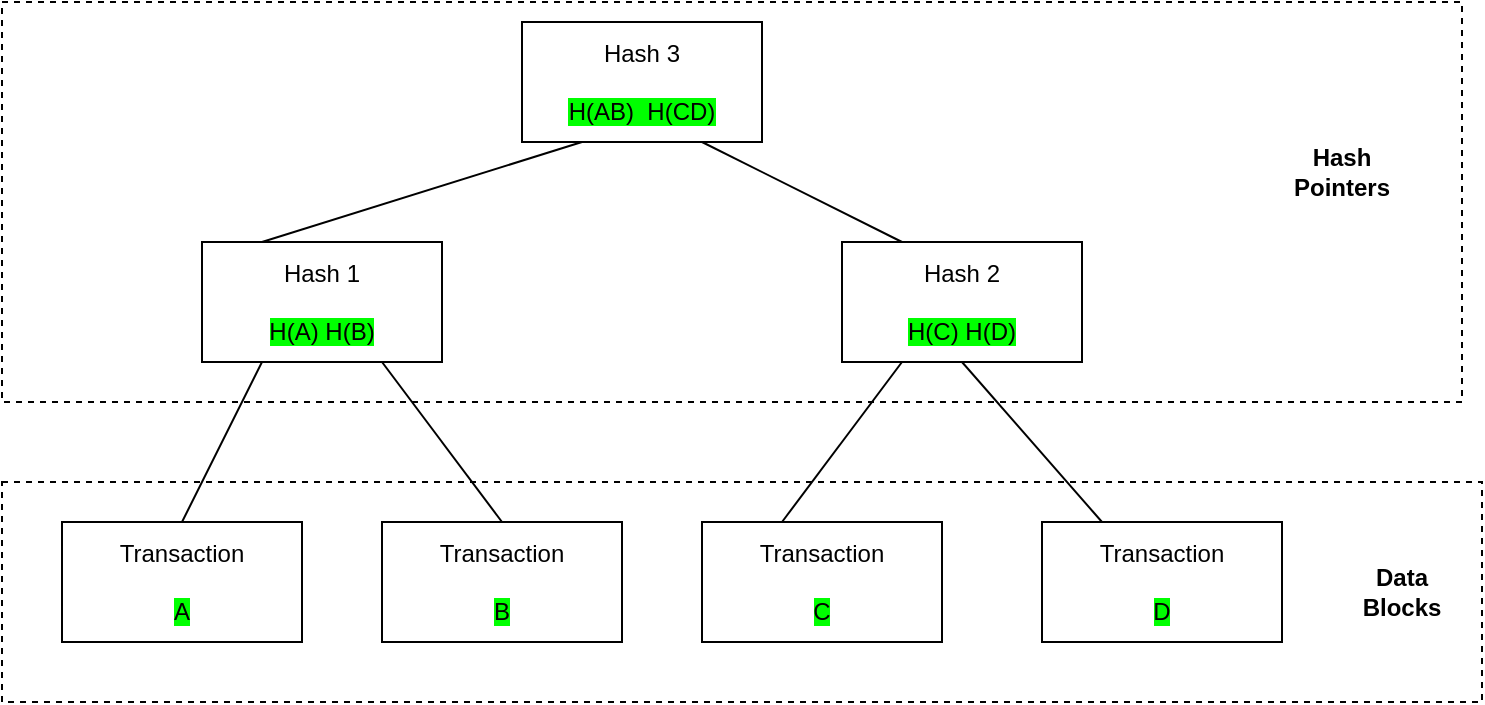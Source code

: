 <mxfile version="17.4.2" type="device" pages="7"><diagram id="M_bP9zb4Cq4ci4ngZpN2" name="merkle_tree"><mxGraphModel dx="946" dy="587" grid="1" gridSize="10" guides="1" tooltips="1" connect="1" arrows="1" fold="1" page="1" pageScale="1" pageWidth="827" pageHeight="1169" math="0" shadow="0"><root><mxCell id="0"/><mxCell id="1" parent="0"/><mxCell id="kRfGjqKqQQaGxyidm-4d-5" value="" style="rounded=0;whiteSpace=wrap;html=1;labelBackgroundColor=#00FF00;fontColor=#000000;dashed=1;" parent="1" vertex="1"><mxGeometry x="170" y="260" width="740" height="110" as="geometry"/></mxCell><mxCell id="kRfGjqKqQQaGxyidm-4d-1" value="Transaction&lt;br&gt;&lt;br&gt;&lt;font style=&quot;background-color: rgb(0 , 255 , 0)&quot;&gt;A&lt;/font&gt;" style="rounded=0;whiteSpace=wrap;html=1;" parent="1" vertex="1"><mxGeometry x="200" y="280" width="120" height="60" as="geometry"/></mxCell><mxCell id="kRfGjqKqQQaGxyidm-4d-2" value="Transaction&lt;br&gt;&lt;br&gt;&lt;font style=&quot;background-color: rgb(0 , 255 , 0)&quot;&gt;B&lt;/font&gt;" style="rounded=0;whiteSpace=wrap;html=1;" parent="1" vertex="1"><mxGeometry x="360" y="280" width="120" height="60" as="geometry"/></mxCell><mxCell id="kRfGjqKqQQaGxyidm-4d-3" value="Transaction&lt;br&gt;&lt;br&gt;&lt;font style=&quot;background-color: rgb(0 , 255 , 0)&quot;&gt;C&lt;/font&gt;" style="rounded=0;whiteSpace=wrap;html=1;" parent="1" vertex="1"><mxGeometry x="520" y="280" width="120" height="60" as="geometry"/></mxCell><mxCell id="kRfGjqKqQQaGxyidm-4d-4" value="Transaction&lt;br&gt;&lt;span style=&quot;background-color: rgb(0 , 255 , 0)&quot;&gt;&lt;br&gt;D&lt;br&gt;&lt;/span&gt;" style="rounded=0;whiteSpace=wrap;html=1;" parent="1" vertex="1"><mxGeometry x="690" y="280" width="120" height="60" as="geometry"/></mxCell><mxCell id="kRfGjqKqQQaGxyidm-4d-8" value="&lt;b&gt;Data&lt;br&gt;Blocks&lt;/b&gt;" style="text;html=1;strokeColor=none;fillColor=none;align=center;verticalAlign=middle;whiteSpace=wrap;rounded=0;dashed=1;labelBackgroundColor=#FFFFFF;fontFamily=Helvetica;fontSize=12;fontColor=#000000;" parent="1" vertex="1"><mxGeometry x="840" y="300" width="60" height="30" as="geometry"/></mxCell><mxCell id="kRfGjqKqQQaGxyidm-4d-18" value="" style="rounded=0;whiteSpace=wrap;html=1;dashed=1;labelBackgroundColor=#FFFFFF;fontFamily=Helvetica;fontSize=12;fontColor=#000000;strokeColor=default;fillColor=default;" parent="1" vertex="1"><mxGeometry x="170" y="20" width="730" height="200" as="geometry"/></mxCell><mxCell id="kRfGjqKqQQaGxyidm-4d-9" value="Hash 1&lt;br&gt;&lt;span style=&quot;background-color: rgb(0 , 255 , 0)&quot;&gt;&lt;br&gt;H(A) H(B)&lt;/span&gt;" style="rounded=0;whiteSpace=wrap;html=1;" parent="1" vertex="1"><mxGeometry x="270" y="140" width="120" height="60" as="geometry"/></mxCell><mxCell id="kRfGjqKqQQaGxyidm-4d-10" value="Hash 2&lt;span style=&quot;background-color: rgb(0 , 255 , 0)&quot;&gt;&lt;br&gt;&lt;br&gt;H(C) H(D)&lt;/span&gt;" style="rounded=0;whiteSpace=wrap;html=1;" parent="1" vertex="1"><mxGeometry x="590" y="140" width="120" height="60" as="geometry"/></mxCell><mxCell id="kRfGjqKqQQaGxyidm-4d-11" value="" style="endArrow=none;html=1;rounded=0;fontFamily=Helvetica;fontSize=12;fontColor=#000000;exitX=0.5;exitY=0;exitDx=0;exitDy=0;entryX=0.25;entryY=1;entryDx=0;entryDy=0;" parent="1" source="kRfGjqKqQQaGxyidm-4d-1" target="kRfGjqKqQQaGxyidm-4d-9" edge="1"><mxGeometry width="50" height="50" relative="1" as="geometry"><mxPoint x="270" y="260" as="sourcePoint"/><mxPoint x="320" y="210" as="targetPoint"/></mxGeometry></mxCell><mxCell id="kRfGjqKqQQaGxyidm-4d-12" value="" style="endArrow=none;html=1;rounded=0;fontFamily=Helvetica;fontSize=12;fontColor=#000000;exitX=0.5;exitY=0;exitDx=0;exitDy=0;entryX=0.25;entryY=1;entryDx=0;entryDy=0;" parent="1" target="kRfGjqKqQQaGxyidm-4d-10" edge="1"><mxGeometry width="50" height="50" relative="1" as="geometry"><mxPoint x="560" y="280" as="sourcePoint"/><mxPoint x="600" y="200" as="targetPoint"/></mxGeometry></mxCell><mxCell id="kRfGjqKqQQaGxyidm-4d-13" value="" style="endArrow=none;html=1;rounded=0;fontFamily=Helvetica;fontSize=12;fontColor=#000000;exitX=0.5;exitY=0;exitDx=0;exitDy=0;entryX=0.75;entryY=1;entryDx=0;entryDy=0;" parent="1" source="kRfGjqKqQQaGxyidm-4d-2" target="kRfGjqKqQQaGxyidm-4d-9" edge="1"><mxGeometry width="50" height="50" relative="1" as="geometry"><mxPoint x="350" y="250" as="sourcePoint"/><mxPoint x="400" y="200" as="targetPoint"/></mxGeometry></mxCell><mxCell id="kRfGjqKqQQaGxyidm-4d-14" value="" style="endArrow=none;html=1;rounded=0;fontFamily=Helvetica;fontSize=12;fontColor=#000000;exitX=0.25;exitY=0;exitDx=0;exitDy=0;entryX=0.5;entryY=1;entryDx=0;entryDy=0;" parent="1" source="kRfGjqKqQQaGxyidm-4d-4" target="kRfGjqKqQQaGxyidm-4d-10" edge="1"><mxGeometry width="50" height="50" relative="1" as="geometry"><mxPoint x="430" y="290" as="sourcePoint"/><mxPoint x="510" y="220" as="targetPoint"/></mxGeometry></mxCell><mxCell id="kRfGjqKqQQaGxyidm-4d-15" value="Hash 3&lt;br&gt;&lt;span style=&quot;background-color: rgb(0 , 255 , 0)&quot;&gt;&lt;br&gt;H(AB)&amp;nbsp; H(CD)&lt;/span&gt;" style="rounded=0;whiteSpace=wrap;html=1;" parent="1" vertex="1"><mxGeometry x="430" y="30" width="120" height="60" as="geometry"/></mxCell><mxCell id="kRfGjqKqQQaGxyidm-4d-16" value="" style="endArrow=none;html=1;rounded=0;fontFamily=Helvetica;fontSize=12;fontColor=#000000;exitX=0.25;exitY=0;exitDx=0;exitDy=0;entryX=0.25;entryY=1;entryDx=0;entryDy=0;" parent="1" source="kRfGjqKqQQaGxyidm-4d-9" target="kRfGjqKqQQaGxyidm-4d-15" edge="1"><mxGeometry width="50" height="50" relative="1" as="geometry"><mxPoint x="410" y="170" as="sourcePoint"/><mxPoint x="450" y="90" as="targetPoint"/></mxGeometry></mxCell><mxCell id="kRfGjqKqQQaGxyidm-4d-17" value="" style="endArrow=none;html=1;rounded=0;fontFamily=Helvetica;fontSize=12;fontColor=#000000;exitX=0.25;exitY=0;exitDx=0;exitDy=0;entryX=0.5;entryY=1;entryDx=0;entryDy=0;" parent="1" source="kRfGjqKqQQaGxyidm-4d-10" edge="1"><mxGeometry width="50" height="50" relative="1" as="geometry"><mxPoint x="590" y="170" as="sourcePoint"/><mxPoint x="520" y="90" as="targetPoint"/></mxGeometry></mxCell><mxCell id="kRfGjqKqQQaGxyidm-4d-20" value="&lt;b&gt;Hash Pointers&lt;/b&gt;" style="text;html=1;strokeColor=none;fillColor=none;align=center;verticalAlign=middle;whiteSpace=wrap;rounded=0;dashed=1;labelBackgroundColor=#FFFFFF;fontFamily=Helvetica;fontSize=12;fontColor=#000000;" parent="1" vertex="1"><mxGeometry x="810" y="90" width="60" height="30" as="geometry"/></mxCell></root></mxGraphModel></diagram><diagram id="FwAGlRqlnI6DhFHEzbDu" name="empty_tree_insert"><mxGraphModel dx="946" dy="587" grid="1" gridSize="10" guides="1" tooltips="1" connect="1" arrows="1" fold="1" page="1" pageScale="1" pageWidth="827" pageHeight="1169" math="0" shadow="0"><root><mxCell id="0"/><mxCell id="1" parent="0"/><mxCell id="GQIePK0XitOmK3DEXwi1-1" value="Hello" style="rounded=0;whiteSpace=wrap;html=1;" parent="1" vertex="1"><mxGeometry x="330" y="240" width="70" height="30" as="geometry"/></mxCell><mxCell id="GQIePK0XitOmK3DEXwi1-2" value="Key" style="text;html=1;strokeColor=none;fillColor=none;align=center;verticalAlign=middle;whiteSpace=wrap;rounded=0;" parent="1" vertex="1"><mxGeometry x="310" y="210" width="60" height="30" as="geometry"/></mxCell><mxCell id="GQIePK0XitOmK3DEXwi1-3" value="World" style="rounded=0;whiteSpace=wrap;html=1;" parent="1" vertex="1"><mxGeometry x="380" y="240" width="50" height="30" as="geometry"/></mxCell><mxCell id="GQIePK0XitOmK3DEXwi1-4" value="Value" style="text;html=1;strokeColor=none;fillColor=none;align=center;verticalAlign=middle;whiteSpace=wrap;rounded=0;" parent="1" vertex="1"><mxGeometry x="375" y="210" width="60" height="30" as="geometry"/></mxCell><mxCell id="GQIePK0XitOmK3DEXwi1-13" value="" style="shape=cylinder3;whiteSpace=wrap;html=1;boundedLbl=1;backgroundOutline=1;size=15;" parent="1" vertex="1"><mxGeometry x="210" y="305" width="220" height="105" as="geometry"/></mxCell><mxCell id="GQIePK0XitOmK3DEXwi1-5" value="" style="endArrow=classic;html=1;rounded=0;exitX=0.5;exitY=1;exitDx=0;exitDy=0;entryX=0.438;entryY=0;entryDx=0;entryDy=0;entryPerimeter=0;" parent="1" source="GQIePK0XitOmK3DEXwi1-1" target="GQIePK0XitOmK3DEXwi1-6" edge="1"><mxGeometry width="50" height="50" relative="1" as="geometry"><mxPoint x="340" y="320" as="sourcePoint"/><mxPoint x="370" y="350" as="targetPoint"/></mxGeometry></mxCell><mxCell id="GQIePK0XitOmK3DEXwi1-11" value="Hash" style="edgeStyle=orthogonalEdgeStyle;rounded=0;orthogonalLoop=1;jettySize=auto;html=1;" parent="1" source="GQIePK0XitOmK3DEXwi1-6" target="GQIePK0XitOmK3DEXwi1-10" edge="1"><mxGeometry relative="1" as="geometry"/></mxCell><mxCell id="GQIePK0XitOmK3DEXwi1-6" value="LeafNode" style="rounded=0;whiteSpace=wrap;html=1;" parent="1" vertex="1"><mxGeometry x="340" y="350" width="74" height="20" as="geometry"/></mxCell><mxCell id="GQIePK0XitOmK3DEXwi1-10" value="Root_Hash" style="rounded=0;whiteSpace=wrap;html=1;" parent="1" vertex="1"><mxGeometry x="220" y="345" width="70" height="25" as="geometry"/></mxCell><mxCell id="GQIePK0XitOmK3DEXwi1-14" value="KvStore" style="text;html=1;strokeColor=none;fillColor=none;align=center;verticalAlign=middle;whiteSpace=wrap;rounded=0;" parent="1" vertex="1"><mxGeometry x="250" y="380" width="60" height="30" as="geometry"/></mxCell></root></mxGraphModel></diagram><diagram name="one_leaf" id="dmQ-57ptFPSCC0STh6hN"><mxGraphModel dx="946" dy="587" grid="1" gridSize="10" guides="1" tooltips="1" connect="1" arrows="1" fold="1" page="1" pageScale="1" pageWidth="827" pageHeight="1169" math="0" shadow="0"><root><mxCell id="Jq9z6TF_7kkWLL9gHlPO-0"/><mxCell id="Jq9z6TF_7kkWLL9gHlPO-1" parent="Jq9z6TF_7kkWLL9gHlPO-0"/><mxCell id="uqDGVVk8oIF9GNynj8qY-1" value="0x1" style="rounded=0;whiteSpace=wrap;html=1;fillColor=#d5e8d4;strokeColor=#82b366;" parent="Jq9z6TF_7kkWLL9gHlPO-1" vertex="1"><mxGeometry x="160" y="80" width="50" height="30" as="geometry"/></mxCell><mxCell id="uqDGVVk8oIF9GNynj8qY-9" style="edgeStyle=none;rounded=0;orthogonalLoop=1;jettySize=auto;html=1;exitX=0;exitY=0;exitDx=0;exitDy=0;" parent="Jq9z6TF_7kkWLL9gHlPO-1" source="uqDGVVk8oIF9GNynj8qY-7" target="uqDGVVk8oIF9GNynj8qY-2" edge="1"><mxGeometry relative="1" as="geometry"/></mxCell><mxCell id="l12D6Ns7DgdOQJS8y0nN-0" value="Hash" style="edgeLabel;html=1;align=center;verticalAlign=middle;resizable=0;points=[];" parent="uqDGVVk8oIF9GNynj8qY-9" vertex="1" connectable="0"><mxGeometry x="0.2" y="-2" relative="1" as="geometry"><mxPoint as="offset"/></mxGeometry></mxCell><mxCell id="uqDGVVk8oIF9GNynj8qY-2" value="0x2" style="rounded=0;whiteSpace=wrap;html=1;fillColor=#d5e8d4;strokeColor=#82b366;" parent="Jq9z6TF_7kkWLL9gHlPO-1" vertex="1"><mxGeometry x="210" y="80" width="50" height="30" as="geometry"/></mxCell><mxCell id="uqDGVVk8oIF9GNynj8qY-3" value="0x3" style="rounded=0;whiteSpace=wrap;html=1;fillColor=#d5e8d4;strokeColor=#82b366;" parent="Jq9z6TF_7kkWLL9gHlPO-1" vertex="1"><mxGeometry x="260" y="80" width="50" height="30" as="geometry"/></mxCell><mxCell id="uqDGVVk8oIF9GNynj8qY-4" value="0x4" style="rounded=0;whiteSpace=wrap;html=1;fillColor=#d5e8d4;strokeColor=#82b366;" parent="Jq9z6TF_7kkWLL9gHlPO-1" vertex="1"><mxGeometry x="310" y="80" width="50" height="30" as="geometry"/></mxCell><mxCell id="uqDGVVk8oIF9GNynj8qY-6" value="Key1" style="rounded=0;whiteSpace=wrap;html=1;" parent="Jq9z6TF_7kkWLL9gHlPO-1" vertex="1"><mxGeometry x="160" y="160" width="40" height="20" as="geometry"/></mxCell><mxCell id="uqDGVVk8oIF9GNynj8qY-7" value="Value1" style="rounded=0;whiteSpace=wrap;html=1;" parent="Jq9z6TF_7kkWLL9gHlPO-1" vertex="1"><mxGeometry x="200" y="160" width="40" height="20" as="geometry"/></mxCell><mxCell id="uqDGVVk8oIF9GNynj8qY-8" value="Leaf" style="rounded=0;whiteSpace=wrap;html=1;fillColor=#d5e8d4;strokeColor=#82b366;" parent="Jq9z6TF_7kkWLL9gHlPO-1" vertex="1"><mxGeometry x="100" y="10" width="50" height="30" as="geometry"/></mxCell><mxCell id="uqDGVVk8oIF9GNynj8qY-10" value="Root_Hash" style="text;html=1;strokeColor=none;fillColor=none;align=center;verticalAlign=middle;whiteSpace=wrap;rounded=0;" parent="Jq9z6TF_7kkWLL9gHlPO-1" vertex="1"><mxGeometry x="190" y="50" width="60" height="30" as="geometry"/></mxCell><mxCell id="yfjLkWhFbfLrq3O_u43j-1" value="LeafNode1" style="text;html=1;strokeColor=none;fillColor=none;align=center;verticalAlign=middle;whiteSpace=wrap;rounded=0;" parent="Jq9z6TF_7kkWLL9gHlPO-1" vertex="1"><mxGeometry x="80" y="155" width="60" height="30" as="geometry"/></mxCell><mxCell id="BBhFK5jAB2A28pEwT_0f-0" value="Internal" style="rounded=0;whiteSpace=wrap;html=1;fillColor=#f8cecc;strokeColor=#b85450;" vertex="1" parent="Jq9z6TF_7kkWLL9gHlPO-1"><mxGeometry x="180" y="10" width="50" height="30" as="geometry"/></mxCell></root></mxGraphModel></diagram><diagram name="two_leaf_insert" id="sz_CXmfl8T0Qz_P0lKqg"><mxGraphModel dx="946" dy="587" grid="1" gridSize="10" guides="1" tooltips="1" connect="1" arrows="1" fold="1" page="1" pageScale="1" pageWidth="827" pageHeight="1169" math="0" shadow="0"><root><mxCell id="82UqoiDQNVbbti5Mc9Xn-0"/><mxCell id="82UqoiDQNVbbti5Mc9Xn-1" parent="82UqoiDQNVbbti5Mc9Xn-0"/><mxCell id="bBEiq0gqE7ddjisEOMwv-32" value="0x1" style="rounded=0;whiteSpace=wrap;html=1;fillColor=#d5e8d4;strokeColor=#82b366;" parent="82UqoiDQNVbbti5Mc9Xn-1" vertex="1"><mxGeometry x="140" y="200" width="50" height="30" as="geometry"/></mxCell><mxCell id="bBEiq0gqE7ddjisEOMwv-33" style="edgeStyle=none;rounded=0;orthogonalLoop=1;jettySize=auto;html=1;exitX=0;exitY=0;exitDx=0;exitDy=0;" parent="82UqoiDQNVbbti5Mc9Xn-1" source="bBEiq0gqE7ddjisEOMwv-39" target="bBEiq0gqE7ddjisEOMwv-35" edge="1"><mxGeometry relative="1" as="geometry"/></mxCell><mxCell id="bBEiq0gqE7ddjisEOMwv-34" value="Hash" style="edgeLabel;html=1;align=center;verticalAlign=middle;resizable=0;points=[];" parent="bBEiq0gqE7ddjisEOMwv-33" vertex="1" connectable="0"><mxGeometry x="0.119" relative="1" as="geometry"><mxPoint as="offset"/></mxGeometry></mxCell><mxCell id="bBEiq0gqE7ddjisEOMwv-35" value="0x2" style="rounded=0;whiteSpace=wrap;html=1;fillColor=#d5e8d4;strokeColor=#82b366;" parent="82UqoiDQNVbbti5Mc9Xn-1" vertex="1"><mxGeometry x="190" y="200" width="50" height="30" as="geometry"/></mxCell><mxCell id="bBEiq0gqE7ddjisEOMwv-36" value="0x3" style="rounded=0;whiteSpace=wrap;html=1;fillColor=#d5e8d4;strokeColor=#82b366;" parent="82UqoiDQNVbbti5Mc9Xn-1" vertex="1"><mxGeometry x="240" y="200" width="50" height="30" as="geometry"/></mxCell><mxCell id="bBEiq0gqE7ddjisEOMwv-37" value="0x4" style="rounded=0;whiteSpace=wrap;html=1;fillColor=#d5e8d4;strokeColor=#82b366;" parent="82UqoiDQNVbbti5Mc9Xn-1" vertex="1"><mxGeometry x="290" y="200" width="50" height="30" as="geometry"/></mxCell><mxCell id="bBEiq0gqE7ddjisEOMwv-38" value="Key1" style="rounded=0;whiteSpace=wrap;html=1;" parent="82UqoiDQNVbbti5Mc9Xn-1" vertex="1"><mxGeometry x="140" y="280" width="40" height="20" as="geometry"/></mxCell><mxCell id="bBEiq0gqE7ddjisEOMwv-39" value="Value1" style="rounded=0;whiteSpace=wrap;html=1;" parent="82UqoiDQNVbbti5Mc9Xn-1" vertex="1"><mxGeometry x="180" y="280" width="40" height="20" as="geometry"/></mxCell><mxCell id="bBEiq0gqE7ddjisEOMwv-40" value="Leaf" style="rounded=0;whiteSpace=wrap;html=1;fillColor=#d5e8d4;strokeColor=#82b366;" parent="82UqoiDQNVbbti5Mc9Xn-1" vertex="1"><mxGeometry x="110" y="20" width="50" height="30" as="geometry"/></mxCell><mxCell id="bBEiq0gqE7ddjisEOMwv-41" value="Internal" style="rounded=0;whiteSpace=wrap;html=1;fillColor=#f8cecc;strokeColor=#b85450;" parent="82UqoiDQNVbbti5Mc9Xn-1" vertex="1"><mxGeometry x="200" y="20" width="50" height="30" as="geometry"/></mxCell><mxCell id="bBEiq0gqE7ddjisEOMwv-46" value="Key2" style="rounded=0;whiteSpace=wrap;html=1;" parent="82UqoiDQNVbbti5Mc9Xn-1" vertex="1"><mxGeometry x="414" y="290" width="40" height="20" as="geometry"/></mxCell><mxCell id="bBEiq0gqE7ddjisEOMwv-47" value="Value2" style="rounded=0;whiteSpace=wrap;html=1;" parent="82UqoiDQNVbbti5Mc9Xn-1" vertex="1"><mxGeometry x="454" y="290" width="40" height="20" as="geometry"/></mxCell><mxCell id="bBEiq0gqE7ddjisEOMwv-48" value="" style="edgeStyle=none;rounded=0;orthogonalLoop=1;jettySize=auto;html=1;" parent="82UqoiDQNVbbti5Mc9Xn-1" source="bBEiq0gqE7ddjisEOMwv-52" target="bBEiq0gqE7ddjisEOMwv-37" edge="1"><mxGeometry relative="1" as="geometry"/></mxCell><mxCell id="bBEiq0gqE7ddjisEOMwv-49" value="4" style="edgeLabel;html=1;align=center;verticalAlign=middle;resizable=0;points=[];" parent="bBEiq0gqE7ddjisEOMwv-48" vertex="1" connectable="0"><mxGeometry x="-0.068" y="-2" relative="1" as="geometry"><mxPoint as="offset"/></mxGeometry></mxCell><mxCell id="bBEiq0gqE7ddjisEOMwv-50" style="edgeStyle=none;rounded=0;orthogonalLoop=1;jettySize=auto;html=1;" parent="82UqoiDQNVbbti5Mc9Xn-1" source="bBEiq0gqE7ddjisEOMwv-52" edge="1"><mxGeometry relative="1" as="geometry"><mxPoint x="460" y="210" as="targetPoint"/></mxGeometry></mxCell><mxCell id="bBEiq0gqE7ddjisEOMwv-51" value="6" style="edgeLabel;html=1;align=center;verticalAlign=middle;resizable=0;points=[];" parent="bBEiq0gqE7ddjisEOMwv-50" vertex="1" connectable="0"><mxGeometry x="0.205" y="1" relative="1" as="geometry"><mxPoint x="4" y="4" as="offset"/></mxGeometry></mxCell><mxCell id="bBEiq0gqE7ddjisEOMwv-52" value="Children1" style="rounded=0;whiteSpace=wrap;html=1;fillColor=#f8cecc;strokeColor=#b85450;" parent="82UqoiDQNVbbti5Mc9Xn-1" vertex="1"><mxGeometry x="350" y="150" width="120" height="30" as="geometry"/></mxCell><mxCell id="bBEiq0gqE7ddjisEOMwv-53" value="" style="edgeStyle=none;rounded=0;orthogonalLoop=1;jettySize=auto;html=1;" parent="82UqoiDQNVbbti5Mc9Xn-1" source="bBEiq0gqE7ddjisEOMwv-55" target="bBEiq0gqE7ddjisEOMwv-52" edge="1"><mxGeometry relative="1" as="geometry"/></mxCell><mxCell id="bBEiq0gqE7ddjisEOMwv-54" value="3" style="edgeLabel;html=1;align=center;verticalAlign=middle;resizable=0;points=[];" parent="bBEiq0gqE7ddjisEOMwv-53" vertex="1" connectable="0"><mxGeometry x="-0.4" y="-1" relative="1" as="geometry"><mxPoint as="offset"/></mxGeometry></mxCell><mxCell id="bBEiq0gqE7ddjisEOMwv-55" value="Children2" style="rounded=0;whiteSpace=wrap;html=1;fillColor=#f8cecc;strokeColor=#b85450;" parent="82UqoiDQNVbbti5Mc9Xn-1" vertex="1"><mxGeometry x="350" y="100" width="120" height="30" as="geometry"/></mxCell><mxCell id="bBEiq0gqE7ddjisEOMwv-56" value="" style="edgeStyle=none;rounded=0;orthogonalLoop=1;jettySize=auto;html=1;" parent="82UqoiDQNVbbti5Mc9Xn-1" source="bBEiq0gqE7ddjisEOMwv-58" target="bBEiq0gqE7ddjisEOMwv-55" edge="1"><mxGeometry relative="1" as="geometry"/></mxCell><mxCell id="bBEiq0gqE7ddjisEOMwv-57" value="2" style="edgeLabel;html=1;align=center;verticalAlign=middle;resizable=0;points=[];" parent="bBEiq0gqE7ddjisEOMwv-56" vertex="1" connectable="0"><mxGeometry x="-0.4" y="2" relative="1" as="geometry"><mxPoint as="offset"/></mxGeometry></mxCell><mxCell id="bBEiq0gqE7ddjisEOMwv-58" value="Children3" style="rounded=0;whiteSpace=wrap;html=1;fillColor=#f8cecc;strokeColor=#b85450;" parent="82UqoiDQNVbbti5Mc9Xn-1" vertex="1"><mxGeometry x="350" y="50" width="120" height="30" as="geometry"/></mxCell><mxCell id="bBEiq0gqE7ddjisEOMwv-62" value="LeafNode1" style="text;html=1;strokeColor=none;fillColor=none;align=center;verticalAlign=middle;whiteSpace=wrap;rounded=0;" parent="82UqoiDQNVbbti5Mc9Xn-1" vertex="1"><mxGeometry x="70" y="285" width="60" height="30" as="geometry"/></mxCell><mxCell id="bBEiq0gqE7ddjisEOMwv-63" value="LeafNode2" style="text;html=1;strokeColor=none;fillColor=none;align=center;verticalAlign=middle;whiteSpace=wrap;rounded=0;" parent="82UqoiDQNVbbti5Mc9Xn-1" vertex="1"><mxGeometry x="340" y="280" width="60" height="30" as="geometry"/></mxCell><mxCell id="tbfgX72t1C2HE9NYzE4M-0" value="0x1" style="rounded=0;whiteSpace=wrap;html=1;" parent="82UqoiDQNVbbti5Mc9Xn-1" vertex="1"><mxGeometry x="140" y="144.31" width="50" height="30" as="geometry"/></mxCell><mxCell id="tbfgX72t1C2HE9NYzE4M-1" value="0x2" style="rounded=0;whiteSpace=wrap;html=1;" parent="82UqoiDQNVbbti5Mc9Xn-1" vertex="1"><mxGeometry x="190" y="144.31" width="50" height="30" as="geometry"/></mxCell><mxCell id="tbfgX72t1C2HE9NYzE4M-2" value="0x3" style="rounded=0;whiteSpace=wrap;html=1;" parent="82UqoiDQNVbbti5Mc9Xn-1" vertex="1"><mxGeometry x="240" y="144.31" width="50" height="30" as="geometry"/></mxCell><mxCell id="tbfgX72t1C2HE9NYzE4M-3" value="0x6" style="rounded=0;whiteSpace=wrap;html=1;" parent="82UqoiDQNVbbti5Mc9Xn-1" vertex="1"><mxGeometry x="290" y="144.31" width="50" height="30" as="geometry"/></mxCell><mxCell id="tbfgX72t1C2HE9NYzE4M-4" value="" style="edgeStyle=none;rounded=0;orthogonalLoop=1;jettySize=auto;html=1;entryX=0.5;entryY=0;entryDx=0;entryDy=0;" parent="82UqoiDQNVbbti5Mc9Xn-1" source="tbfgX72t1C2HE9NYzE4M-6" target="tbfgX72t1C2HE9NYzE4M-2" edge="1"><mxGeometry relative="1" as="geometry"/></mxCell><mxCell id="tbfgX72t1C2HE9NYzE4M-5" value="Hash" style="edgeLabel;html=1;align=center;verticalAlign=middle;resizable=0;points=[];" parent="tbfgX72t1C2HE9NYzE4M-4" vertex="1" connectable="0"><mxGeometry x="0.1" y="1" relative="1" as="geometry"><mxPoint as="offset"/></mxGeometry></mxCell><mxCell id="tbfgX72t1C2HE9NYzE4M-6" value="Key2" style="rounded=0;whiteSpace=wrap;html=1;" parent="82UqoiDQNVbbti5Mc9Xn-1" vertex="1"><mxGeometry x="156.41" y="90" width="80" height="30" as="geometry"/></mxCell><mxCell id="uC9d1j7PfUjf-XEZbWRG-0" value="Root_Hash" style="text;html=1;strokeColor=none;fillColor=none;align=center;verticalAlign=middle;whiteSpace=wrap;rounded=0;" parent="82UqoiDQNVbbti5Mc9Xn-1" vertex="1"><mxGeometry x="370" y="20" width="60" height="30" as="geometry"/></mxCell><mxCell id="lvAZ3PaU2WpPmE8TIOrA-0" value="Hash1" style="text;html=1;strokeColor=none;fillColor=none;align=center;verticalAlign=middle;whiteSpace=wrap;rounded=0;" parent="82UqoiDQNVbbti5Mc9Xn-1" vertex="1"><mxGeometry x="70" y="200" width="60" height="30" as="geometry"/></mxCell><mxCell id="lvAZ3PaU2WpPmE8TIOrA-1" value="Key2_Hash" style="text;html=1;strokeColor=none;fillColor=none;align=center;verticalAlign=middle;whiteSpace=wrap;rounded=0;" parent="82UqoiDQNVbbti5Mc9Xn-1" vertex="1"><mxGeometry x="70" y="144.31" width="60" height="30" as="geometry"/></mxCell><mxCell id="lvAZ3PaU2WpPmE8TIOrA-2" value="" style="rounded=0;whiteSpace=wrap;html=1;fillColor=#d5e8d4;strokeColor=#82b366;" parent="82UqoiDQNVbbti5Mc9Xn-1" vertex="1"><mxGeometry x="440" y="210" width="50" height="30" as="geometry"/></mxCell><mxCell id="lvAZ3PaU2WpPmE8TIOrA-3" value="" style="rounded=0;whiteSpace=wrap;html=1;fillColor=#d5e8d4;strokeColor=#82b366;" parent="82UqoiDQNVbbti5Mc9Xn-1" vertex="1"><mxGeometry x="490" y="210" width="50" height="30" as="geometry"/></mxCell><mxCell id="lvAZ3PaU2WpPmE8TIOrA-4" value="" style="rounded=0;whiteSpace=wrap;html=1;fillColor=#d5e8d4;strokeColor=#82b366;" parent="82UqoiDQNVbbti5Mc9Xn-1" vertex="1"><mxGeometry x="540" y="210" width="50" height="30" as="geometry"/></mxCell><mxCell id="lvAZ3PaU2WpPmE8TIOrA-5" value="" style="rounded=0;whiteSpace=wrap;html=1;fillColor=#d5e8d4;strokeColor=#82b366;" parent="82UqoiDQNVbbti5Mc9Xn-1" vertex="1"><mxGeometry x="590" y="210" width="50" height="30" as="geometry"/></mxCell><mxCell id="lvAZ3PaU2WpPmE8TIOrA-6" value="Hash2" style="text;html=1;strokeColor=none;fillColor=none;align=center;verticalAlign=middle;whiteSpace=wrap;rounded=0;" parent="82UqoiDQNVbbti5Mc9Xn-1" vertex="1"><mxGeometry x="383.5" y="210" width="60" height="30" as="geometry"/></mxCell><mxCell id="lvAZ3PaU2WpPmE8TIOrA-7" value="" style="endArrow=classic;html=1;rounded=0;exitX=0;exitY=0;exitDx=0;exitDy=0;" parent="82UqoiDQNVbbti5Mc9Xn-1" source="bBEiq0gqE7ddjisEOMwv-47" edge="1"><mxGeometry width="50" height="50" relative="1" as="geometry"><mxPoint x="500" y="290" as="sourcePoint"/><mxPoint x="550" y="240" as="targetPoint"/></mxGeometry></mxCell><mxCell id="lvAZ3PaU2WpPmE8TIOrA-8" value="Hash" style="edgeLabel;html=1;align=center;verticalAlign=middle;resizable=0;points=[];" parent="lvAZ3PaU2WpPmE8TIOrA-7" vertex="1" connectable="0"><mxGeometry x="0.038" y="4" relative="1" as="geometry"><mxPoint as="offset"/></mxGeometry></mxCell></root></mxGraphModel></diagram><diagram name="internal_insert_leaf" id="fnwSOyMl-eHNL-YjtopK"><mxGraphModel dx="946" dy="587" grid="1" gridSize="10" guides="1" tooltips="1" connect="1" arrows="1" fold="1" page="1" pageScale="1" pageWidth="827" pageHeight="1169" math="0" shadow="0"><root><mxCell id="neFw1zuKh4TzU_F64oiF-0"/><mxCell id="neFw1zuKh4TzU_F64oiF-1" parent="neFw1zuKh4TzU_F64oiF-0"/><mxCell id="uxYFZ92QN7nsROGe5uJO-0" value="0x1" style="rounded=0;whiteSpace=wrap;html=1;fillColor=#d5e8d4;strokeColor=#82b366;" parent="neFw1zuKh4TzU_F64oiF-1" vertex="1"><mxGeometry x="400" y="630" width="50" height="30" as="geometry"/></mxCell><mxCell id="uxYFZ92QN7nsROGe5uJO-1" style="edgeStyle=none;rounded=0;orthogonalLoop=1;jettySize=auto;html=1;exitX=0;exitY=0;exitDx=0;exitDy=0;" parent="neFw1zuKh4TzU_F64oiF-1" source="uxYFZ92QN7nsROGe5uJO-7" target="uxYFZ92QN7nsROGe5uJO-3" edge="1"><mxGeometry relative="1" as="geometry"/></mxCell><mxCell id="uxYFZ92QN7nsROGe5uJO-2" value="Hash" style="edgeLabel;html=1;align=center;verticalAlign=middle;resizable=0;points=[];" parent="uxYFZ92QN7nsROGe5uJO-1" vertex="1" connectable="0"><mxGeometry x="0.119" relative="1" as="geometry"><mxPoint as="offset"/></mxGeometry></mxCell><mxCell id="uxYFZ92QN7nsROGe5uJO-3" value="0x2" style="rounded=0;whiteSpace=wrap;html=1;fillColor=#d5e8d4;strokeColor=#82b366;" parent="neFw1zuKh4TzU_F64oiF-1" vertex="1"><mxGeometry x="450" y="630" width="50" height="30" as="geometry"/></mxCell><mxCell id="uxYFZ92QN7nsROGe5uJO-4" value="0x3" style="rounded=0;whiteSpace=wrap;html=1;fillColor=#d5e8d4;strokeColor=#82b366;" parent="neFw1zuKh4TzU_F64oiF-1" vertex="1"><mxGeometry x="500" y="630" width="50" height="30" as="geometry"/></mxCell><mxCell id="uxYFZ92QN7nsROGe5uJO-5" value="0x4" style="rounded=0;whiteSpace=wrap;html=1;fillColor=#d5e8d4;strokeColor=#82b366;" parent="neFw1zuKh4TzU_F64oiF-1" vertex="1"><mxGeometry x="550" y="630" width="50" height="30" as="geometry"/></mxCell><mxCell id="uxYFZ92QN7nsROGe5uJO-6" value="key1" style="rounded=0;whiteSpace=wrap;html=1;" parent="neFw1zuKh4TzU_F64oiF-1" vertex="1"><mxGeometry x="400" y="710" width="40" height="20" as="geometry"/></mxCell><mxCell id="uxYFZ92QN7nsROGe5uJO-7" value="value1" style="rounded=0;whiteSpace=wrap;html=1;" parent="neFw1zuKh4TzU_F64oiF-1" vertex="1"><mxGeometry x="440" y="710" width="40" height="20" as="geometry"/></mxCell><mxCell id="uxYFZ92QN7nsROGe5uJO-8" value="Leaf" style="rounded=0;whiteSpace=wrap;html=1;fillColor=#d5e8d4;strokeColor=#82b366;" parent="neFw1zuKh4TzU_F64oiF-1" vertex="1"><mxGeometry x="370" y="450" width="50" height="30" as="geometry"/></mxCell><mxCell id="uxYFZ92QN7nsROGe5uJO-9" value="Internal" style="rounded=0;whiteSpace=wrap;html=1;fillColor=#f8cecc;strokeColor=#b85450;" parent="neFw1zuKh4TzU_F64oiF-1" vertex="1"><mxGeometry x="460" y="450" width="50" height="30" as="geometry"/></mxCell><mxCell id="uxYFZ92QN7nsROGe5uJO-10" value="key2" style="rounded=0;whiteSpace=wrap;html=1;" parent="neFw1zuKh4TzU_F64oiF-1" vertex="1"><mxGeometry x="700" y="720" width="30" height="20" as="geometry"/></mxCell><mxCell id="uxYFZ92QN7nsROGe5uJO-11" value="value2" style="rounded=0;whiteSpace=wrap;html=1;" parent="neFw1zuKh4TzU_F64oiF-1" vertex="1"><mxGeometry x="730" y="720" width="40" height="20" as="geometry"/></mxCell><mxCell id="uxYFZ92QN7nsROGe5uJO-12" value="" style="edgeStyle=none;rounded=0;orthogonalLoop=1;jettySize=auto;html=1;" parent="neFw1zuKh4TzU_F64oiF-1" source="uxYFZ92QN7nsROGe5uJO-16" target="uxYFZ92QN7nsROGe5uJO-5" edge="1"><mxGeometry relative="1" as="geometry"/></mxCell><mxCell id="uxYFZ92QN7nsROGe5uJO-13" value="4" style="edgeLabel;html=1;align=center;verticalAlign=middle;resizable=0;points=[];" parent="uxYFZ92QN7nsROGe5uJO-12" vertex="1" connectable="0"><mxGeometry x="-0.068" y="-2" relative="1" as="geometry"><mxPoint as="offset"/></mxGeometry></mxCell><mxCell id="uxYFZ92QN7nsROGe5uJO-14" style="edgeStyle=none;rounded=0;orthogonalLoop=1;jettySize=auto;html=1;entryX=1;entryY=0;entryDx=0;entryDy=0;" parent="neFw1zuKh4TzU_F64oiF-1" source="uxYFZ92QN7nsROGe5uJO-16" target="P8Di4Ms0M4YTMIp-oJLI-2" edge="1"><mxGeometry relative="1" as="geometry"/></mxCell><mxCell id="uxYFZ92QN7nsROGe5uJO-15" value="6" style="edgeLabel;html=1;align=center;verticalAlign=middle;resizable=0;points=[];" parent="uxYFZ92QN7nsROGe5uJO-14" vertex="1" connectable="0"><mxGeometry x="0.205" y="1" relative="1" as="geometry"><mxPoint x="4" y="4" as="offset"/></mxGeometry></mxCell><mxCell id="uxYFZ92QN7nsROGe5uJO-16" value="Children1" style="rounded=0;whiteSpace=wrap;html=1;fillColor=#f8cecc;strokeColor=#b85450;" parent="neFw1zuKh4TzU_F64oiF-1" vertex="1"><mxGeometry x="610" y="580" width="120" height="30" as="geometry"/></mxCell><mxCell id="uxYFZ92QN7nsROGe5uJO-17" value="" style="edgeStyle=none;rounded=0;orthogonalLoop=1;jettySize=auto;html=1;" parent="neFw1zuKh4TzU_F64oiF-1" source="uxYFZ92QN7nsROGe5uJO-19" target="uxYFZ92QN7nsROGe5uJO-16" edge="1"><mxGeometry relative="1" as="geometry"/></mxCell><mxCell id="uxYFZ92QN7nsROGe5uJO-18" value="3" style="edgeLabel;html=1;align=center;verticalAlign=middle;resizable=0;points=[];" parent="uxYFZ92QN7nsROGe5uJO-17" vertex="1" connectable="0"><mxGeometry x="-0.4" y="-1" relative="1" as="geometry"><mxPoint as="offset"/></mxGeometry></mxCell><mxCell id="uxYFZ92QN7nsROGe5uJO-19" value="Children2" style="rounded=0;whiteSpace=wrap;html=1;fillColor=#f8cecc;strokeColor=#b85450;" parent="neFw1zuKh4TzU_F64oiF-1" vertex="1"><mxGeometry x="610" y="530" width="120" height="30" as="geometry"/></mxCell><mxCell id="uxYFZ92QN7nsROGe5uJO-20" value="" style="edgeStyle=none;rounded=0;orthogonalLoop=1;jettySize=auto;html=1;" parent="neFw1zuKh4TzU_F64oiF-1" source="uxYFZ92QN7nsROGe5uJO-22" target="uxYFZ92QN7nsROGe5uJO-19" edge="1"><mxGeometry relative="1" as="geometry"/></mxCell><mxCell id="uxYFZ92QN7nsROGe5uJO-21" value="2" style="edgeLabel;html=1;align=center;verticalAlign=middle;resizable=0;points=[];" parent="uxYFZ92QN7nsROGe5uJO-20" vertex="1" connectable="0"><mxGeometry x="-0.4" y="2" relative="1" as="geometry"><mxPoint as="offset"/></mxGeometry></mxCell><mxCell id="uxYFZ92QN7nsROGe5uJO-22" value="Children3" style="rounded=0;whiteSpace=wrap;html=1;fillColor=#f8cecc;strokeColor=#b85450;" parent="neFw1zuKh4TzU_F64oiF-1" vertex="1"><mxGeometry x="610" y="480" width="120" height="30" as="geometry"/></mxCell><mxCell id="uxYFZ92QN7nsROGe5uJO-23" value="Root_Hash" style="text;html=1;strokeColor=none;fillColor=none;align=center;verticalAlign=middle;whiteSpace=wrap;rounded=0;" parent="neFw1zuKh4TzU_F64oiF-1" vertex="1"><mxGeometry x="620" y="440" width="60" height="30" as="geometry"/></mxCell><mxCell id="uxYFZ92QN7nsROGe5uJO-24" value="LeafNode1" style="text;html=1;strokeColor=none;fillColor=none;align=center;verticalAlign=middle;whiteSpace=wrap;rounded=0;" parent="neFw1zuKh4TzU_F64oiF-1" vertex="1"><mxGeometry x="330" y="710" width="60" height="30" as="geometry"/></mxCell><mxCell id="uxYFZ92QN7nsROGe5uJO-25" value="LeafNode2" style="text;html=1;strokeColor=none;fillColor=none;align=center;verticalAlign=middle;whiteSpace=wrap;rounded=0;" parent="neFw1zuKh4TzU_F64oiF-1" vertex="1"><mxGeometry x="624" y="715" width="60" height="30" as="geometry"/></mxCell><mxCell id="uxYFZ92QN7nsROGe5uJO-33" value="Key3" style="rounded=0;whiteSpace=wrap;html=1;" parent="neFw1zuKh4TzU_F64oiF-1" vertex="1"><mxGeometry x="990" y="635" width="30" height="20" as="geometry"/></mxCell><mxCell id="uxYFZ92QN7nsROGe5uJO-36" value="0x3" style="rounded=0;whiteSpace=wrap;html=1;" parent="neFw1zuKh4TzU_F64oiF-1" vertex="1"><mxGeometry x="860" y="477.16" width="60" height="30" as="geometry"/></mxCell><mxCell id="uxYFZ92QN7nsROGe5uJO-37" value="0x5" style="rounded=0;whiteSpace=wrap;html=1;" parent="neFw1zuKh4TzU_F64oiF-1" vertex="1"><mxGeometry x="910" y="477.16" width="50" height="30" as="geometry"/></mxCell><mxCell id="uxYFZ92QN7nsROGe5uJO-38" value="0xe" style="rounded=0;whiteSpace=wrap;html=1;" parent="neFw1zuKh4TzU_F64oiF-1" vertex="1"><mxGeometry x="960" y="477.16" width="50" height="30" as="geometry"/></mxCell><mxCell id="uxYFZ92QN7nsROGe5uJO-39" value="0xf" style="rounded=0;whiteSpace=wrap;html=1;" parent="neFw1zuKh4TzU_F64oiF-1" vertex="1"><mxGeometry x="1010" y="477.16" width="50" height="30" as="geometry"/></mxCell><mxCell id="uxYFZ92QN7nsROGe5uJO-40" value="" style="edgeStyle=none;rounded=0;orthogonalLoop=1;jettySize=auto;html=1;entryX=0.5;entryY=0;entryDx=0;entryDy=0;" parent="neFw1zuKh4TzU_F64oiF-1" source="uxYFZ92QN7nsROGe5uJO-42" target="uxYFZ92QN7nsROGe5uJO-38" edge="1"><mxGeometry relative="1" as="geometry"/></mxCell><mxCell id="uxYFZ92QN7nsROGe5uJO-41" value="Hash" style="edgeLabel;html=1;align=center;verticalAlign=middle;resizable=0;points=[];" parent="uxYFZ92QN7nsROGe5uJO-40" vertex="1" connectable="0"><mxGeometry x="0.1" y="1" relative="1" as="geometry"><mxPoint as="offset"/></mxGeometry></mxCell><mxCell id="uxYFZ92QN7nsROGe5uJO-42" value="Key3" style="rounded=0;whiteSpace=wrap;html=1;" parent="neFw1zuKh4TzU_F64oiF-1" vertex="1"><mxGeometry x="876.41" y="422.85" width="80" height="30" as="geometry"/></mxCell><mxCell id="uxYFZ92QN7nsROGe5uJO-43" value="0x1" style="rounded=0;whiteSpace=wrap;html=1;" parent="neFw1zuKh4TzU_F64oiF-1" vertex="1"><mxGeometry x="400" y="564.31" width="60" height="30" as="geometry"/></mxCell><mxCell id="uxYFZ92QN7nsROGe5uJO-44" value="0x2" style="rounded=0;whiteSpace=wrap;html=1;" parent="neFw1zuKh4TzU_F64oiF-1" vertex="1"><mxGeometry x="450" y="564.31" width="50" height="30" as="geometry"/></mxCell><mxCell id="uxYFZ92QN7nsROGe5uJO-45" value="0x3" style="rounded=0;whiteSpace=wrap;html=1;" parent="neFw1zuKh4TzU_F64oiF-1" vertex="1"><mxGeometry x="500" y="564.31" width="50" height="30" as="geometry"/></mxCell><mxCell id="uxYFZ92QN7nsROGe5uJO-46" value="0x6" style="rounded=0;whiteSpace=wrap;html=1;" parent="neFw1zuKh4TzU_F64oiF-1" vertex="1"><mxGeometry x="550" y="564.31" width="50" height="30" as="geometry"/></mxCell><mxCell id="uxYFZ92QN7nsROGe5uJO-47" value="" style="edgeStyle=none;rounded=0;orthogonalLoop=1;jettySize=auto;html=1;entryX=0.5;entryY=0;entryDx=0;entryDy=0;" parent="neFw1zuKh4TzU_F64oiF-1" source="uxYFZ92QN7nsROGe5uJO-49" target="uxYFZ92QN7nsROGe5uJO-45" edge="1"><mxGeometry relative="1" as="geometry"/></mxCell><mxCell id="uxYFZ92QN7nsROGe5uJO-48" value="Hash" style="edgeLabel;html=1;align=center;verticalAlign=middle;resizable=0;points=[];" parent="uxYFZ92QN7nsROGe5uJO-47" vertex="1" connectable="0"><mxGeometry x="0.1" y="1" relative="1" as="geometry"><mxPoint as="offset"/></mxGeometry></mxCell><mxCell id="uxYFZ92QN7nsROGe5uJO-49" value="Key2" style="rounded=0;whiteSpace=wrap;html=1;" parent="neFw1zuKh4TzU_F64oiF-1" vertex="1"><mxGeometry x="416.41" y="510" width="80" height="30" as="geometry"/></mxCell><mxCell id="_pxLifUdztG400fLASL8-0" value="" style="endArrow=classic;html=1;rounded=0;exitX=1;exitY=0.5;exitDx=0;exitDy=0;entryX=0.25;entryY=0;entryDx=0;entryDy=0;" parent="neFw1zuKh4TzU_F64oiF-1" source="uxYFZ92QN7nsROGe5uJO-22" target="P8Di4Ms0M4YTMIp-oJLI-12" edge="1"><mxGeometry width="50" height="50" relative="1" as="geometry"><mxPoint x="740" y="690" as="sourcePoint"/><mxPoint x="790" y="640" as="targetPoint"/><Array as="points"/></mxGeometry></mxCell><mxCell id="_pxLifUdztG400fLASL8-1" value="3" style="edgeLabel;html=1;align=center;verticalAlign=middle;resizable=0;points=[];" parent="_pxLifUdztG400fLASL8-0" vertex="1" connectable="0"><mxGeometry x="0.1" y="-2" relative="1" as="geometry"><mxPoint y="-1" as="offset"/></mxGeometry></mxCell><mxCell id="OimI5r0SGs0IfHkneCuC-0" value="Hash1" style="text;html=1;strokeColor=none;fillColor=none;align=center;verticalAlign=middle;whiteSpace=wrap;rounded=0;" parent="neFw1zuKh4TzU_F64oiF-1" vertex="1"><mxGeometry x="320" y="630" width="60" height="30" as="geometry"/></mxCell><mxCell id="zyUtyQnld-Sr2CPExfVo-0" value="Key2_Hash" style="text;html=1;strokeColor=none;fillColor=none;align=center;verticalAlign=middle;whiteSpace=wrap;rounded=0;" parent="neFw1zuKh4TzU_F64oiF-1" vertex="1"><mxGeometry x="330" y="570" width="60" height="30" as="geometry"/></mxCell><mxCell id="P8Di4Ms0M4YTMIp-oJLI-0" value="Key2" style="rounded=0;whiteSpace=wrap;html=1;" parent="neFw1zuKh4TzU_F64oiF-1" vertex="1"><mxGeometry x="700.5" y="720" width="40" height="20" as="geometry"/></mxCell><mxCell id="P8Di4Ms0M4YTMIp-oJLI-1" value="Value2" style="rounded=0;whiteSpace=wrap;html=1;" parent="neFw1zuKh4TzU_F64oiF-1" vertex="1"><mxGeometry x="740.5" y="720" width="40" height="20" as="geometry"/></mxCell><mxCell id="P8Di4Ms0M4YTMIp-oJLI-2" value="" style="rounded=0;whiteSpace=wrap;html=1;fillColor=#d5e8d4;strokeColor=#82b366;" parent="neFw1zuKh4TzU_F64oiF-1" vertex="1"><mxGeometry x="710" y="650" width="50" height="30" as="geometry"/></mxCell><mxCell id="P8Di4Ms0M4YTMIp-oJLI-3" value="" style="rounded=0;whiteSpace=wrap;html=1;fillColor=#d5e8d4;strokeColor=#82b366;" parent="neFw1zuKh4TzU_F64oiF-1" vertex="1"><mxGeometry x="760" y="650" width="50" height="30" as="geometry"/></mxCell><mxCell id="P8Di4Ms0M4YTMIp-oJLI-4" value="" style="rounded=0;whiteSpace=wrap;html=1;fillColor=#d5e8d4;strokeColor=#82b366;" parent="neFw1zuKh4TzU_F64oiF-1" vertex="1"><mxGeometry x="810" y="650" width="50" height="30" as="geometry"/></mxCell><mxCell id="P8Di4Ms0M4YTMIp-oJLI-5" value="" style="rounded=0;whiteSpace=wrap;html=1;fillColor=#d5e8d4;strokeColor=#82b366;" parent="neFw1zuKh4TzU_F64oiF-1" vertex="1"><mxGeometry x="860" y="650" width="50" height="30" as="geometry"/></mxCell><mxCell id="P8Di4Ms0M4YTMIp-oJLI-6" value="Hash2" style="text;html=1;strokeColor=none;fillColor=none;align=center;verticalAlign=middle;whiteSpace=wrap;rounded=0;" parent="neFw1zuKh4TzU_F64oiF-1" vertex="1"><mxGeometry x="640.5" y="640" width="60" height="30" as="geometry"/></mxCell><mxCell id="P8Di4Ms0M4YTMIp-oJLI-7" value="" style="endArrow=classic;html=1;rounded=0;exitX=0;exitY=0;exitDx=0;exitDy=0;entryX=0.75;entryY=1;entryDx=0;entryDy=0;" parent="neFw1zuKh4TzU_F64oiF-1" source="P8Di4Ms0M4YTMIp-oJLI-1" target="P8Di4Ms0M4YTMIp-oJLI-3" edge="1"><mxGeometry width="50" height="50" relative="1" as="geometry"><mxPoint x="786.5" y="720" as="sourcePoint"/><mxPoint x="836.5" y="670" as="targetPoint"/></mxGeometry></mxCell><mxCell id="P8Di4Ms0M4YTMIp-oJLI-8" value="Hash" style="edgeLabel;html=1;align=center;verticalAlign=middle;resizable=0;points=[];" parent="P8Di4Ms0M4YTMIp-oJLI-7" vertex="1" connectable="0"><mxGeometry x="0.038" y="4" relative="1" as="geometry"><mxPoint as="offset"/></mxGeometry></mxCell><mxCell id="P8Di4Ms0M4YTMIp-oJLI-10" value="Key3_Hash" style="text;html=1;strokeColor=none;fillColor=none;align=center;verticalAlign=middle;whiteSpace=wrap;rounded=0;" parent="neFw1zuKh4TzU_F64oiF-1" vertex="1"><mxGeometry x="790" y="477.16" width="60" height="30" as="geometry"/></mxCell><mxCell id="P8Di4Ms0M4YTMIp-oJLI-11" value="" style="rounded=0;whiteSpace=wrap;html=1;fillColor=#d5e8d4;strokeColor=#82b366;" parent="neFw1zuKh4TzU_F64oiF-1" vertex="1"><mxGeometry x="870" y="560" width="60" height="30" as="geometry"/></mxCell><mxCell id="P8Di4Ms0M4YTMIp-oJLI-12" value="" style="rounded=0;whiteSpace=wrap;html=1;fillColor=#d5e8d4;strokeColor=#82b366;" parent="neFw1zuKh4TzU_F64oiF-1" vertex="1"><mxGeometry x="920" y="560" width="50" height="30" as="geometry"/></mxCell><mxCell id="P8Di4Ms0M4YTMIp-oJLI-13" value="" style="rounded=0;whiteSpace=wrap;html=1;fillColor=#d5e8d4;strokeColor=#82b366;" parent="neFw1zuKh4TzU_F64oiF-1" vertex="1"><mxGeometry x="970" y="560" width="50" height="30" as="geometry"/></mxCell><mxCell id="P8Di4Ms0M4YTMIp-oJLI-14" value="" style="rounded=0;whiteSpace=wrap;html=1;fillColor=#d5e8d4;strokeColor=#82b366;" parent="neFw1zuKh4TzU_F64oiF-1" vertex="1"><mxGeometry x="1020" y="560" width="50" height="30" as="geometry"/></mxCell><mxCell id="P8Di4Ms0M4YTMIp-oJLI-15" value="LeafNode3" style="text;html=1;strokeColor=none;fillColor=none;align=center;verticalAlign=middle;whiteSpace=wrap;rounded=0;" parent="neFw1zuKh4TzU_F64oiF-1" vertex="1"><mxGeometry x="930" y="630" width="50" height="30" as="geometry"/></mxCell><mxCell id="P8Di4Ms0M4YTMIp-oJLI-16" value="Value3" style="rounded=0;whiteSpace=wrap;html=1;" parent="neFw1zuKh4TzU_F64oiF-1" vertex="1"><mxGeometry x="1020" y="635" width="40" height="20" as="geometry"/></mxCell><mxCell id="P8Di4Ms0M4YTMIp-oJLI-17" value="" style="endArrow=classic;html=1;rounded=0;entryX=0.75;entryY=1;entryDx=0;entryDy=0;exitX=0.75;exitY=0;exitDx=0;exitDy=0;" parent="neFw1zuKh4TzU_F64oiF-1" source="uxYFZ92QN7nsROGe5uJO-33" target="P8Di4Ms0M4YTMIp-oJLI-12" edge="1"><mxGeometry width="50" height="50" relative="1" as="geometry"><mxPoint x="700" y="650" as="sourcePoint"/><mxPoint x="750" y="600" as="targetPoint"/></mxGeometry></mxCell><mxCell id="rQv5n9S9gI9QhEofMVat-0" value="Hash" style="edgeLabel;html=1;align=center;verticalAlign=middle;resizable=0;points=[];" parent="P8Di4Ms0M4YTMIp-oJLI-17" vertex="1" connectable="0"><mxGeometry x="-0.033" y="-1" relative="1" as="geometry"><mxPoint as="offset"/></mxGeometry></mxCell><mxCell id="P8Di4Ms0M4YTMIp-oJLI-18" value="Hash3" style="text;html=1;strokeColor=none;fillColor=none;align=center;verticalAlign=middle;whiteSpace=wrap;rounded=0;" parent="neFw1zuKh4TzU_F64oiF-1" vertex="1"><mxGeometry x="805" y="560" width="60" height="30" as="geometry"/></mxCell></root></mxGraphModel></diagram><diagram name="internal_insert_recursive" id="XAozDBpwgHtSTZWbKtY0"><mxGraphModel dx="946" dy="587" grid="1" gridSize="10" guides="1" tooltips="1" connect="1" arrows="1" fold="1" page="1" pageScale="1" pageWidth="827" pageHeight="1169" math="0" shadow="0"><root><mxCell id="Z_76v2UGBTvZDYNbxtaV-0"/><mxCell id="Z_76v2UGBTvZDYNbxtaV-1" parent="Z_76v2UGBTvZDYNbxtaV-0"/><mxCell id="PALM5zCfpQrGNFcQl1NQ-0" value="" style="rounded=0;whiteSpace=wrap;html=1;" parent="Z_76v2UGBTvZDYNbxtaV-1" vertex="1"><mxGeometry x="815" y="420" width="295" height="210" as="geometry"/></mxCell><mxCell id="Z_76v2UGBTvZDYNbxtaV-2" value="0x1" style="rounded=0;whiteSpace=wrap;html=1;fillColor=#d5e8d4;strokeColor=#82b366;" parent="Z_76v2UGBTvZDYNbxtaV-1" vertex="1"><mxGeometry x="400" y="630" width="50" height="30" as="geometry"/></mxCell><mxCell id="Z_76v2UGBTvZDYNbxtaV-3" style="edgeStyle=none;rounded=0;orthogonalLoop=1;jettySize=auto;html=1;exitX=0;exitY=0;exitDx=0;exitDy=0;" parent="Z_76v2UGBTvZDYNbxtaV-1" source="Z_76v2UGBTvZDYNbxtaV-9" target="Z_76v2UGBTvZDYNbxtaV-5" edge="1"><mxGeometry relative="1" as="geometry"/></mxCell><mxCell id="Z_76v2UGBTvZDYNbxtaV-4" value="Hash" style="edgeLabel;html=1;align=center;verticalAlign=middle;resizable=0;points=[];" parent="Z_76v2UGBTvZDYNbxtaV-3" vertex="1" connectable="0"><mxGeometry x="0.119" relative="1" as="geometry"><mxPoint as="offset"/></mxGeometry></mxCell><mxCell id="Z_76v2UGBTvZDYNbxtaV-5" value="0x2" style="rounded=0;whiteSpace=wrap;html=1;fillColor=#d5e8d4;strokeColor=#82b366;" parent="Z_76v2UGBTvZDYNbxtaV-1" vertex="1"><mxGeometry x="450" y="630" width="50" height="30" as="geometry"/></mxCell><mxCell id="Z_76v2UGBTvZDYNbxtaV-6" value="0x3" style="rounded=0;whiteSpace=wrap;html=1;fillColor=#d5e8d4;strokeColor=#82b366;" parent="Z_76v2UGBTvZDYNbxtaV-1" vertex="1"><mxGeometry x="500" y="630" width="50" height="30" as="geometry"/></mxCell><mxCell id="Z_76v2UGBTvZDYNbxtaV-7" value="0x4" style="rounded=0;whiteSpace=wrap;html=1;fillColor=#d5e8d4;strokeColor=#82b366;" parent="Z_76v2UGBTvZDYNbxtaV-1" vertex="1"><mxGeometry x="550" y="630" width="50" height="30" as="geometry"/></mxCell><mxCell id="Z_76v2UGBTvZDYNbxtaV-8" value="Key1" style="rounded=0;whiteSpace=wrap;html=1;" parent="Z_76v2UGBTvZDYNbxtaV-1" vertex="1"><mxGeometry x="400" y="710" width="40" height="20" as="geometry"/></mxCell><mxCell id="Z_76v2UGBTvZDYNbxtaV-9" value="Value1" style="rounded=0;whiteSpace=wrap;html=1;" parent="Z_76v2UGBTvZDYNbxtaV-1" vertex="1"><mxGeometry x="440" y="710" width="40" height="20" as="geometry"/></mxCell><mxCell id="Z_76v2UGBTvZDYNbxtaV-10" value="Leaf" style="rounded=0;whiteSpace=wrap;html=1;fillColor=#d5e8d4;strokeColor=#82b366;" parent="Z_76v2UGBTvZDYNbxtaV-1" vertex="1"><mxGeometry x="370" y="450" width="50" height="30" as="geometry"/></mxCell><mxCell id="Z_76v2UGBTvZDYNbxtaV-11" value="Internal" style="rounded=0;whiteSpace=wrap;html=1;fillColor=#f8cecc;strokeColor=#b85450;" parent="Z_76v2UGBTvZDYNbxtaV-1" vertex="1"><mxGeometry x="460" y="450" width="50" height="30" as="geometry"/></mxCell><mxCell id="Z_76v2UGBTvZDYNbxtaV-12" value="key2" style="rounded=0;whiteSpace=wrap;html=1;" parent="Z_76v2UGBTvZDYNbxtaV-1" vertex="1"><mxGeometry x="700" y="720" width="30" height="20" as="geometry"/></mxCell><mxCell id="Z_76v2UGBTvZDYNbxtaV-13" value="value2" style="rounded=0;whiteSpace=wrap;html=1;" parent="Z_76v2UGBTvZDYNbxtaV-1" vertex="1"><mxGeometry x="730" y="720" width="40" height="20" as="geometry"/></mxCell><mxCell id="Z_76v2UGBTvZDYNbxtaV-14" value="" style="edgeStyle=none;rounded=0;orthogonalLoop=1;jettySize=auto;html=1;" parent="Z_76v2UGBTvZDYNbxtaV-1" source="Z_76v2UGBTvZDYNbxtaV-18" target="Z_76v2UGBTvZDYNbxtaV-7" edge="1"><mxGeometry relative="1" as="geometry"/></mxCell><mxCell id="Z_76v2UGBTvZDYNbxtaV-15" value="4" style="edgeLabel;html=1;align=center;verticalAlign=middle;resizable=0;points=[];" parent="Z_76v2UGBTvZDYNbxtaV-14" vertex="1" connectable="0"><mxGeometry x="-0.068" y="-2" relative="1" as="geometry"><mxPoint as="offset"/></mxGeometry></mxCell><mxCell id="Z_76v2UGBTvZDYNbxtaV-16" style="edgeStyle=none;rounded=0;orthogonalLoop=1;jettySize=auto;html=1;entryX=1;entryY=0;entryDx=0;entryDy=0;" parent="Z_76v2UGBTvZDYNbxtaV-1" source="Z_76v2UGBTvZDYNbxtaV-18" target="Z_76v2UGBTvZDYNbxtaV-49" edge="1"><mxGeometry relative="1" as="geometry"/></mxCell><mxCell id="Z_76v2UGBTvZDYNbxtaV-17" value="6" style="edgeLabel;html=1;align=center;verticalAlign=middle;resizable=0;points=[];" parent="Z_76v2UGBTvZDYNbxtaV-16" vertex="1" connectable="0"><mxGeometry x="0.205" y="1" relative="1" as="geometry"><mxPoint x="4" y="4" as="offset"/></mxGeometry></mxCell><mxCell id="Z_76v2UGBTvZDYNbxtaV-18" value="Children1" style="rounded=0;whiteSpace=wrap;html=1;fillColor=#f8cecc;strokeColor=#b85450;" parent="Z_76v2UGBTvZDYNbxtaV-1" vertex="1"><mxGeometry x="610" y="580" width="120" height="30" as="geometry"/></mxCell><mxCell id="Z_76v2UGBTvZDYNbxtaV-19" value="" style="edgeStyle=none;rounded=0;orthogonalLoop=1;jettySize=auto;html=1;" parent="Z_76v2UGBTvZDYNbxtaV-1" source="Z_76v2UGBTvZDYNbxtaV-21" target="Z_76v2UGBTvZDYNbxtaV-18" edge="1"><mxGeometry relative="1" as="geometry"/></mxCell><mxCell id="Z_76v2UGBTvZDYNbxtaV-20" value="3" style="edgeLabel;html=1;align=center;verticalAlign=middle;resizable=0;points=[];" parent="Z_76v2UGBTvZDYNbxtaV-19" vertex="1" connectable="0"><mxGeometry x="-0.4" y="-1" relative="1" as="geometry"><mxPoint as="offset"/></mxGeometry></mxCell><mxCell id="Z_76v2UGBTvZDYNbxtaV-21" value="Children2" style="rounded=0;whiteSpace=wrap;html=1;fillColor=#f8cecc;strokeColor=#b85450;" parent="Z_76v2UGBTvZDYNbxtaV-1" vertex="1"><mxGeometry x="610" y="530" width="120" height="30" as="geometry"/></mxCell><mxCell id="Z_76v2UGBTvZDYNbxtaV-22" value="" style="edgeStyle=none;rounded=0;orthogonalLoop=1;jettySize=auto;html=1;" parent="Z_76v2UGBTvZDYNbxtaV-1" source="Z_76v2UGBTvZDYNbxtaV-24" target="Z_76v2UGBTvZDYNbxtaV-21" edge="1"><mxGeometry relative="1" as="geometry"/></mxCell><mxCell id="Z_76v2UGBTvZDYNbxtaV-23" value="2" style="edgeLabel;html=1;align=center;verticalAlign=middle;resizable=0;points=[];" parent="Z_76v2UGBTvZDYNbxtaV-22" vertex="1" connectable="0"><mxGeometry x="-0.4" y="2" relative="1" as="geometry"><mxPoint as="offset"/></mxGeometry></mxCell><mxCell id="Z_76v2UGBTvZDYNbxtaV-24" value="Children3" style="rounded=0;whiteSpace=wrap;html=1;fillColor=#f8cecc;strokeColor=#b85450;" parent="Z_76v2UGBTvZDYNbxtaV-1" vertex="1"><mxGeometry x="610" y="480" width="120" height="30" as="geometry"/></mxCell><mxCell id="Z_76v2UGBTvZDYNbxtaV-25" value="Root_Hash" style="text;html=1;strokeColor=none;fillColor=none;align=center;verticalAlign=middle;whiteSpace=wrap;rounded=0;" parent="Z_76v2UGBTvZDYNbxtaV-1" vertex="1"><mxGeometry x="620" y="440" width="60" height="30" as="geometry"/></mxCell><mxCell id="Z_76v2UGBTvZDYNbxtaV-26" value="LeafNode1" style="text;html=1;strokeColor=none;fillColor=none;align=center;verticalAlign=middle;whiteSpace=wrap;rounded=0;" parent="Z_76v2UGBTvZDYNbxtaV-1" vertex="1"><mxGeometry x="330" y="710" width="60" height="30" as="geometry"/></mxCell><mxCell id="Z_76v2UGBTvZDYNbxtaV-27" value="LeafNode2" style="text;html=1;strokeColor=none;fillColor=none;align=center;verticalAlign=middle;whiteSpace=wrap;rounded=0;" parent="Z_76v2UGBTvZDYNbxtaV-1" vertex="1"><mxGeometry x="624" y="715" width="60" height="30" as="geometry"/></mxCell><mxCell id="Z_76v2UGBTvZDYNbxtaV-28" value="Key3" style="rounded=0;whiteSpace=wrap;html=1;" parent="Z_76v2UGBTvZDYNbxtaV-1" vertex="1"><mxGeometry x="970" y="599.31" width="30" height="20" as="geometry"/></mxCell><mxCell id="Z_76v2UGBTvZDYNbxtaV-29" value="0x2" style="rounded=0;whiteSpace=wrap;html=1;" parent="Z_76v2UGBTvZDYNbxtaV-1" vertex="1"><mxGeometry x="897" y="480.0" width="60" height="30" as="geometry"/></mxCell><mxCell id="Z_76v2UGBTvZDYNbxtaV-30" value="0x5" style="rounded=0;whiteSpace=wrap;html=1;" parent="Z_76v2UGBTvZDYNbxtaV-1" vertex="1"><mxGeometry x="947" y="480.0" width="50" height="30" as="geometry"/></mxCell><mxCell id="Z_76v2UGBTvZDYNbxtaV-31" value="0xe" style="rounded=0;whiteSpace=wrap;html=1;" parent="Z_76v2UGBTvZDYNbxtaV-1" vertex="1"><mxGeometry x="997" y="480.0" width="50" height="30" as="geometry"/></mxCell><mxCell id="Z_76v2UGBTvZDYNbxtaV-32" value="0xf" style="rounded=0;whiteSpace=wrap;html=1;" parent="Z_76v2UGBTvZDYNbxtaV-1" vertex="1"><mxGeometry x="1047" y="480.0" width="50" height="30" as="geometry"/></mxCell><mxCell id="Z_76v2UGBTvZDYNbxtaV-33" value="" style="edgeStyle=none;rounded=0;orthogonalLoop=1;jettySize=auto;html=1;entryX=0.5;entryY=0;entryDx=0;entryDy=0;" parent="Z_76v2UGBTvZDYNbxtaV-1" source="Z_76v2UGBTvZDYNbxtaV-35" target="Z_76v2UGBTvZDYNbxtaV-31" edge="1"><mxGeometry relative="1" as="geometry"/></mxCell><mxCell id="Z_76v2UGBTvZDYNbxtaV-34" value="Hash" style="edgeLabel;html=1;align=center;verticalAlign=middle;resizable=0;points=[];" parent="Z_76v2UGBTvZDYNbxtaV-33" vertex="1" connectable="0"><mxGeometry x="0.1" y="1" relative="1" as="geometry"><mxPoint as="offset"/></mxGeometry></mxCell><mxCell id="Z_76v2UGBTvZDYNbxtaV-35" value="Key3" style="rounded=0;whiteSpace=wrap;html=1;" parent="Z_76v2UGBTvZDYNbxtaV-1" vertex="1"><mxGeometry x="913.41" y="425.69" width="80" height="30" as="geometry"/></mxCell><mxCell id="Z_76v2UGBTvZDYNbxtaV-36" value="0x1" style="rounded=0;whiteSpace=wrap;html=1;" parent="Z_76v2UGBTvZDYNbxtaV-1" vertex="1"><mxGeometry x="400" y="564.31" width="60" height="30" as="geometry"/></mxCell><mxCell id="Z_76v2UGBTvZDYNbxtaV-37" value="0x2" style="rounded=0;whiteSpace=wrap;html=1;" parent="Z_76v2UGBTvZDYNbxtaV-1" vertex="1"><mxGeometry x="450" y="564.31" width="50" height="30" as="geometry"/></mxCell><mxCell id="Z_76v2UGBTvZDYNbxtaV-38" value="0x3" style="rounded=0;whiteSpace=wrap;html=1;" parent="Z_76v2UGBTvZDYNbxtaV-1" vertex="1"><mxGeometry x="500" y="564.31" width="50" height="30" as="geometry"/></mxCell><mxCell id="Z_76v2UGBTvZDYNbxtaV-39" value="0x6" style="rounded=0;whiteSpace=wrap;html=1;" parent="Z_76v2UGBTvZDYNbxtaV-1" vertex="1"><mxGeometry x="550" y="564.31" width="50" height="30" as="geometry"/></mxCell><mxCell id="Z_76v2UGBTvZDYNbxtaV-40" value="" style="edgeStyle=none;rounded=0;orthogonalLoop=1;jettySize=auto;html=1;entryX=0.5;entryY=0;entryDx=0;entryDy=0;" parent="Z_76v2UGBTvZDYNbxtaV-1" source="Z_76v2UGBTvZDYNbxtaV-42" target="Z_76v2UGBTvZDYNbxtaV-38" edge="1"><mxGeometry relative="1" as="geometry"/></mxCell><mxCell id="Z_76v2UGBTvZDYNbxtaV-41" value="Hash" style="edgeLabel;html=1;align=center;verticalAlign=middle;resizable=0;points=[];" parent="Z_76v2UGBTvZDYNbxtaV-40" vertex="1" connectable="0"><mxGeometry x="0.1" y="1" relative="1" as="geometry"><mxPoint as="offset"/></mxGeometry></mxCell><mxCell id="Z_76v2UGBTvZDYNbxtaV-42" value="Key2" style="rounded=0;whiteSpace=wrap;html=1;" parent="Z_76v2UGBTvZDYNbxtaV-1" vertex="1"><mxGeometry x="416.41" y="510" width="80" height="30" as="geometry"/></mxCell><mxCell id="Z_76v2UGBTvZDYNbxtaV-45" value="Hash1" style="text;html=1;strokeColor=none;fillColor=none;align=center;verticalAlign=middle;whiteSpace=wrap;rounded=0;" parent="Z_76v2UGBTvZDYNbxtaV-1" vertex="1"><mxGeometry x="320" y="630" width="60" height="30" as="geometry"/></mxCell><mxCell id="Z_76v2UGBTvZDYNbxtaV-46" value="Key2_Hash" style="text;html=1;strokeColor=none;fillColor=none;align=center;verticalAlign=middle;whiteSpace=wrap;rounded=0;" parent="Z_76v2UGBTvZDYNbxtaV-1" vertex="1"><mxGeometry x="330" y="570" width="60" height="30" as="geometry"/></mxCell><mxCell id="Z_76v2UGBTvZDYNbxtaV-47" value="Key2" style="rounded=0;whiteSpace=wrap;html=1;" parent="Z_76v2UGBTvZDYNbxtaV-1" vertex="1"><mxGeometry x="700.5" y="720" width="40" height="20" as="geometry"/></mxCell><mxCell id="Z_76v2UGBTvZDYNbxtaV-48" value="Value2" style="rounded=0;whiteSpace=wrap;html=1;" parent="Z_76v2UGBTvZDYNbxtaV-1" vertex="1"><mxGeometry x="740.5" y="720" width="40" height="20" as="geometry"/></mxCell><mxCell id="Z_76v2UGBTvZDYNbxtaV-49" value="" style="rounded=0;whiteSpace=wrap;html=1;fillColor=#d5e8d4;strokeColor=#82b366;" parent="Z_76v2UGBTvZDYNbxtaV-1" vertex="1"><mxGeometry x="710" y="650" width="50" height="30" as="geometry"/></mxCell><mxCell id="Z_76v2UGBTvZDYNbxtaV-50" value="" style="rounded=0;whiteSpace=wrap;html=1;fillColor=#d5e8d4;strokeColor=#82b366;" parent="Z_76v2UGBTvZDYNbxtaV-1" vertex="1"><mxGeometry x="760" y="650" width="50" height="30" as="geometry"/></mxCell><mxCell id="Z_76v2UGBTvZDYNbxtaV-51" value="" style="rounded=0;whiteSpace=wrap;html=1;fillColor=#d5e8d4;strokeColor=#82b366;" parent="Z_76v2UGBTvZDYNbxtaV-1" vertex="1"><mxGeometry x="810" y="650" width="50" height="30" as="geometry"/></mxCell><mxCell id="Z_76v2UGBTvZDYNbxtaV-52" value="" style="rounded=0;whiteSpace=wrap;html=1;fillColor=#d5e8d4;strokeColor=#82b366;" parent="Z_76v2UGBTvZDYNbxtaV-1" vertex="1"><mxGeometry x="860" y="650" width="50" height="30" as="geometry"/></mxCell><mxCell id="Z_76v2UGBTvZDYNbxtaV-53" value="Hash2" style="text;html=1;strokeColor=none;fillColor=none;align=center;verticalAlign=middle;whiteSpace=wrap;rounded=0;" parent="Z_76v2UGBTvZDYNbxtaV-1" vertex="1"><mxGeometry x="640.5" y="640" width="60" height="30" as="geometry"/></mxCell><mxCell id="Z_76v2UGBTvZDYNbxtaV-54" value="" style="endArrow=classic;html=1;rounded=0;exitX=0;exitY=0;exitDx=0;exitDy=0;entryX=0.75;entryY=1;entryDx=0;entryDy=0;" parent="Z_76v2UGBTvZDYNbxtaV-1" source="Z_76v2UGBTvZDYNbxtaV-48" target="Z_76v2UGBTvZDYNbxtaV-50" edge="1"><mxGeometry width="50" height="50" relative="1" as="geometry"><mxPoint x="786.5" y="720" as="sourcePoint"/><mxPoint x="836.5" y="670" as="targetPoint"/></mxGeometry></mxCell><mxCell id="Z_76v2UGBTvZDYNbxtaV-55" value="Hash" style="edgeLabel;html=1;align=center;verticalAlign=middle;resizable=0;points=[];" parent="Z_76v2UGBTvZDYNbxtaV-54" vertex="1" connectable="0"><mxGeometry x="0.038" y="4" relative="1" as="geometry"><mxPoint as="offset"/></mxGeometry></mxCell><mxCell id="Z_76v2UGBTvZDYNbxtaV-56" value="Key3_Hash" style="text;html=1;strokeColor=none;fillColor=none;align=center;verticalAlign=middle;whiteSpace=wrap;rounded=0;" parent="Z_76v2UGBTvZDYNbxtaV-1" vertex="1"><mxGeometry x="827" y="480.0" width="60" height="30" as="geometry"/></mxCell><mxCell id="Z_76v2UGBTvZDYNbxtaV-57" value="" style="rounded=0;whiteSpace=wrap;html=1;fillColor=#d5e8d4;strokeColor=#82b366;" parent="Z_76v2UGBTvZDYNbxtaV-1" vertex="1"><mxGeometry x="875" y="540" width="60" height="30" as="geometry"/></mxCell><mxCell id="Z_76v2UGBTvZDYNbxtaV-58" value="" style="rounded=0;whiteSpace=wrap;html=1;fillColor=#d5e8d4;strokeColor=#82b366;" parent="Z_76v2UGBTvZDYNbxtaV-1" vertex="1"><mxGeometry x="925" y="540" width="50" height="30" as="geometry"/></mxCell><mxCell id="Z_76v2UGBTvZDYNbxtaV-59" value="" style="rounded=0;whiteSpace=wrap;html=1;fillColor=#d5e8d4;strokeColor=#82b366;" parent="Z_76v2UGBTvZDYNbxtaV-1" vertex="1"><mxGeometry x="975" y="540" width="50" height="30" as="geometry"/></mxCell><mxCell id="Z_76v2UGBTvZDYNbxtaV-60" value="" style="rounded=0;whiteSpace=wrap;html=1;fillColor=#d5e8d4;strokeColor=#82b366;" parent="Z_76v2UGBTvZDYNbxtaV-1" vertex="1"><mxGeometry x="1025" y="540" width="50" height="30" as="geometry"/></mxCell><mxCell id="Z_76v2UGBTvZDYNbxtaV-61" value="LeafNode3" style="text;html=1;strokeColor=none;fillColor=none;align=center;verticalAlign=middle;whiteSpace=wrap;rounded=0;" parent="Z_76v2UGBTvZDYNbxtaV-1" vertex="1"><mxGeometry x="910" y="594.31" width="50" height="30" as="geometry"/></mxCell><mxCell id="Z_76v2UGBTvZDYNbxtaV-62" value="Value3" style="rounded=0;whiteSpace=wrap;html=1;" parent="Z_76v2UGBTvZDYNbxtaV-1" vertex="1"><mxGeometry x="1000" y="599.31" width="40" height="20" as="geometry"/></mxCell><mxCell id="Z_76v2UGBTvZDYNbxtaV-63" value="" style="endArrow=classic;html=1;rounded=0;entryX=0.75;entryY=1;entryDx=0;entryDy=0;exitX=0.75;exitY=0;exitDx=0;exitDy=0;" parent="Z_76v2UGBTvZDYNbxtaV-1" source="Z_76v2UGBTvZDYNbxtaV-28" target="Z_76v2UGBTvZDYNbxtaV-58" edge="1"><mxGeometry width="50" height="50" relative="1" as="geometry"><mxPoint x="700" y="650" as="sourcePoint"/><mxPoint x="750" y="600" as="targetPoint"/></mxGeometry></mxCell><mxCell id="goKDEwpr--y4EigrZmvw-1" value="Hash" style="edgeLabel;html=1;align=center;verticalAlign=middle;resizable=0;points=[];" parent="Z_76v2UGBTvZDYNbxtaV-63" vertex="1" connectable="0"><mxGeometry x="-0.215" y="-2" relative="1" as="geometry"><mxPoint as="offset"/></mxGeometry></mxCell><mxCell id="Z_76v2UGBTvZDYNbxtaV-64" value="Hash3" style="text;html=1;strokeColor=none;fillColor=none;align=center;verticalAlign=middle;whiteSpace=wrap;rounded=0;" parent="Z_76v2UGBTvZDYNbxtaV-1" vertex="1"><mxGeometry x="810" y="540" width="60" height="30" as="geometry"/></mxCell><mxCell id="PALM5zCfpQrGNFcQl1NQ-1" value="" style="endArrow=classic;html=1;rounded=0;entryX=0;entryY=1;entryDx=0;entryDy=0;exitX=1;exitY=0.5;exitDx=0;exitDy=0;" parent="Z_76v2UGBTvZDYNbxtaV-1" source="Z_76v2UGBTvZDYNbxtaV-21" target="Z_76v2UGBTvZDYNbxtaV-64" edge="1"><mxGeometry width="50" height="50" relative="1" as="geometry"><mxPoint x="740" y="590" as="sourcePoint"/><mxPoint x="790" y="540" as="targetPoint"/></mxGeometry></mxCell><mxCell id="PALM5zCfpQrGNFcQl1NQ-2" value="Recursive" style="edgeLabel;html=1;align=center;verticalAlign=middle;resizable=0;points=[];" parent="PALM5zCfpQrGNFcQl1NQ-1" vertex="1" connectable="0"><mxGeometry x="0.212" y="2" relative="1" as="geometry"><mxPoint as="offset"/></mxGeometry></mxCell></root></mxGraphModel></diagram><diagram name="search" id="KEeO1l7CYgWjOLeVh-w5"><mxGraphModel dx="119" dy="587" grid="1" gridSize="10" guides="1" tooltips="1" connect="1" arrows="1" fold="1" page="1" pageScale="1" pageWidth="827" pageHeight="1169" math="0" shadow="0"><root><mxCell id="Fv803puEcwyNQA5rS4Nv-0"/><mxCell id="Fv803puEcwyNQA5rS4Nv-1" parent="Fv803puEcwyNQA5rS4Nv-0"/><mxCell id="Fv803puEcwyNQA5rS4Nv-30" value="Nibble0" style="rounded=0;whiteSpace=wrap;html=1;" parent="Fv803puEcwyNQA5rS4Nv-1" vertex="1"><mxGeometry x="917" y="424.31" width="60" height="30" as="geometry"/></mxCell><mxCell id="Fv803puEcwyNQA5rS4Nv-31" value="Nibble1" style="rounded=0;whiteSpace=wrap;html=1;" parent="Fv803puEcwyNQA5rS4Nv-1" vertex="1"><mxGeometry x="967" y="424.31" width="50" height="30" as="geometry"/></mxCell><mxCell id="Fv803puEcwyNQA5rS4Nv-32" value="..." style="rounded=0;whiteSpace=wrap;html=1;" parent="Fv803puEcwyNQA5rS4Nv-1" vertex="1"><mxGeometry x="1017" y="424.31" width="50" height="30" as="geometry"/></mxCell><mxCell id="Fv803puEcwyNQA5rS4Nv-33" value="Nibble63" style="rounded=0;whiteSpace=wrap;html=1;" parent="Fv803puEcwyNQA5rS4Nv-1" vertex="1"><mxGeometry x="1067" y="424.31" width="50" height="30" as="geometry"/></mxCell><mxCell id="Fv803puEcwyNQA5rS4Nv-34" value="" style="edgeStyle=none;rounded=0;orthogonalLoop=1;jettySize=auto;html=1;entryX=0.5;entryY=0;entryDx=0;entryDy=0;" parent="Fv803puEcwyNQA5rS4Nv-1" source="Fv803puEcwyNQA5rS4Nv-36" target="Fv803puEcwyNQA5rS4Nv-32" edge="1"><mxGeometry relative="1" as="geometry"/></mxCell><mxCell id="Fv803puEcwyNQA5rS4Nv-35" value="Hash" style="edgeLabel;html=1;align=center;verticalAlign=middle;resizable=0;points=[];" parent="Fv803puEcwyNQA5rS4Nv-34" vertex="1" connectable="0"><mxGeometry x="0.1" y="1" relative="1" as="geometry"><mxPoint as="offset"/></mxGeometry></mxCell><mxCell id="Fv803puEcwyNQA5rS4Nv-36" value="Key4" style="rounded=0;whiteSpace=wrap;html=1;" parent="Fv803puEcwyNQA5rS4Nv-1" vertex="1"><mxGeometry x="933.41" y="370" width="80" height="30" as="geometry"/></mxCell><mxCell id="Fv803puEcwyNQA5rS4Nv-55" value="Key4_Hash" style="text;html=1;strokeColor=none;fillColor=none;align=center;verticalAlign=middle;whiteSpace=wrap;rounded=0;" parent="Fv803puEcwyNQA5rS4Nv-1" vertex="1"><mxGeometry x="847" y="424.31" width="60" height="30" as="geometry"/></mxCell><mxCell id="NReopzb2jk4Rt9LhEyso-5" value="" style="edgeStyle=none;rounded=0;orthogonalLoop=1;jettySize=auto;html=1;entryX=0.5;entryY=0;entryDx=0;entryDy=0;" parent="Fv803puEcwyNQA5rS4Nv-1" source="NReopzb2jk4Rt9LhEyso-4" target="NReopzb2jk4Rt9LhEyso-8" edge="1"><mxGeometry relative="1" as="geometry"><mxPoint x="1243.826" y="390.427" as="targetPoint"/></mxGeometry></mxCell><mxCell id="NReopzb2jk4Rt9LhEyso-4" value="Key = Root_Hash&lt;br&gt;i = 0" style="rounded=0;whiteSpace=wrap;html=1;" parent="Fv803puEcwyNQA5rS4Nv-1" vertex="1"><mxGeometry x="1200" y="320" width="140" height="50" as="geometry"/></mxCell><mxCell id="NReopzb2jk4Rt9LhEyso-10" value="" style="edgeStyle=none;rounded=0;orthogonalLoop=1;jettySize=auto;html=1;" parent="Fv803puEcwyNQA5rS4Nv-1" source="NReopzb2jk4Rt9LhEyso-8" target="NReopzb2jk4Rt9LhEyso-9" edge="1"><mxGeometry relative="1" as="geometry"/></mxCell><mxCell id="NReopzb2jk4Rt9LhEyso-8" value="Node = KvStore.get(Key)" style="rounded=0;whiteSpace=wrap;html=1;" parent="Fv803puEcwyNQA5rS4Nv-1" vertex="1"><mxGeometry x="1201" y="415.69" width="139" height="50" as="geometry"/></mxCell><mxCell id="NReopzb2jk4Rt9LhEyso-16" value="" style="edgeStyle=orthogonalEdgeStyle;rounded=0;orthogonalLoop=1;jettySize=auto;html=1;exitX=0;exitY=0.5;exitDx=0;exitDy=0;entryX=0.5;entryY=0;entryDx=0;entryDy=0;" parent="Fv803puEcwyNQA5rS4Nv-1" source="NReopzb2jk4Rt9LhEyso-9" target="NReopzb2jk4Rt9LhEyso-21" edge="1"><mxGeometry relative="1" as="geometry"><mxPoint x="1270.5" y="580" as="targetPoint"/></mxGeometry></mxCell><mxCell id="NReopzb2jk4Rt9LhEyso-18" value="LeafNode" style="edgeLabel;html=1;align=center;verticalAlign=middle;resizable=0;points=[];" parent="NReopzb2jk4Rt9LhEyso-16" vertex="1" connectable="0"><mxGeometry x="-0.099" y="-1" relative="1" as="geometry"><mxPoint as="offset"/></mxGeometry></mxCell><mxCell id="NReopzb2jk4Rt9LhEyso-9" value="Node is LeafNode" style="rhombus;whiteSpace=wrap;html=1;" parent="Fv803puEcwyNQA5rS4Nv-1" vertex="1"><mxGeometry x="1190" y="486" width="160" height="54" as="geometry"/></mxCell><mxCell id="NReopzb2jk4Rt9LhEyso-15" style="edgeStyle=none;rounded=0;orthogonalLoop=1;jettySize=auto;html=1;exitX=0.5;exitY=0;exitDx=0;exitDy=0;" parent="Fv803puEcwyNQA5rS4Nv-1" source="NReopzb2jk4Rt9LhEyso-8" target="NReopzb2jk4Rt9LhEyso-8" edge="1"><mxGeometry relative="1" as="geometry"/></mxCell><mxCell id="NReopzb2jk4Rt9LhEyso-21" value="&lt;br&gt;Hash(Node.raw_key) == Key4_hash" style="rhombus;whiteSpace=wrap;html=1;" parent="Fv803puEcwyNQA5rS4Nv-1" vertex="1"><mxGeometry x="1027.5" y="575" width="182.5" height="115" as="geometry"/></mxCell><mxCell id="NReopzb2jk4Rt9LhEyso-22" value="return Node.blob" style="rounded=0;whiteSpace=wrap;html=1;" parent="Fv803puEcwyNQA5rS4Nv-1" vertex="1"><mxGeometry x="957" y="700" width="139" height="50" as="geometry"/></mxCell><mxCell id="NReopzb2jk4Rt9LhEyso-23" value="return NONE" style="rounded=0;whiteSpace=wrap;html=1;" parent="Fv803puEcwyNQA5rS4Nv-1" vertex="1"><mxGeometry x="1140" y="700" width="139" height="50" as="geometry"/></mxCell><mxCell id="NReopzb2jk4Rt9LhEyso-24" value="" style="endArrow=classic;html=1;rounded=0;entryX=0.5;entryY=0;entryDx=0;entryDy=0;exitX=0;exitY=0.5;exitDx=0;exitDy=0;" parent="Fv803puEcwyNQA5rS4Nv-1" source="NReopzb2jk4Rt9LhEyso-21" target="NReopzb2jk4Rt9LhEyso-22" edge="1"><mxGeometry width="50" height="50" relative="1" as="geometry"><mxPoint x="1027" y="635" as="sourcePoint"/><mxPoint x="1027" y="675" as="targetPoint"/></mxGeometry></mxCell><mxCell id="NReopzb2jk4Rt9LhEyso-26" value="YES" style="edgeLabel;html=1;align=center;verticalAlign=middle;resizable=0;points=[];" parent="NReopzb2jk4Rt9LhEyso-24" vertex="1" connectable="0"><mxGeometry x="0.091" relative="1" as="geometry"><mxPoint as="offset"/></mxGeometry></mxCell><mxCell id="NReopzb2jk4Rt9LhEyso-25" value="" style="endArrow=classic;html=1;rounded=0;entryX=0.5;entryY=0;entryDx=0;entryDy=0;exitX=1;exitY=0.5;exitDx=0;exitDy=0;" parent="Fv803puEcwyNQA5rS4Nv-1" source="NReopzb2jk4Rt9LhEyso-21" target="NReopzb2jk4Rt9LhEyso-23" edge="1"><mxGeometry width="50" height="50" relative="1" as="geometry"><mxPoint x="1037.5" y="630" as="sourcePoint"/><mxPoint x="1036.5" y="685" as="targetPoint"/></mxGeometry></mxCell><mxCell id="NReopzb2jk4Rt9LhEyso-29" value="NO" style="edgeLabel;html=1;align=center;verticalAlign=middle;resizable=0;points=[];" parent="NReopzb2jk4Rt9LhEyso-25" vertex="1" connectable="0"><mxGeometry x="-0.063" y="1" relative="1" as="geometry"><mxPoint x="7" y="6" as="offset"/></mxGeometry></mxCell><mxCell id="NReopzb2jk4Rt9LhEyso-38" value="" style="edgeStyle=orthogonalEdgeStyle;rounded=0;orthogonalLoop=1;jettySize=auto;html=1;" parent="Fv803puEcwyNQA5rS4Nv-1" source="NReopzb2jk4Rt9LhEyso-30" target="NReopzb2jk4Rt9LhEyso-37" edge="1"><mxGeometry relative="1" as="geometry"/></mxCell><mxCell id="NReopzb2jk4Rt9LhEyso-30" value="&lt;br&gt;Key = Node.get(Nibblei)&lt;br&gt;i++" style="rounded=0;whiteSpace=wrap;html=1;" parent="Fv803puEcwyNQA5rS4Nv-1" vertex="1"><mxGeometry x="1330" y="595" width="140" height="50" as="geometry"/></mxCell><mxCell id="NReopzb2jk4Rt9LhEyso-31" value="" style="endArrow=classic;html=1;rounded=0;exitX=1;exitY=0.5;exitDx=0;exitDy=0;edgeStyle=orthogonalEdgeStyle;entryX=0.5;entryY=0;entryDx=0;entryDy=0;" parent="Fv803puEcwyNQA5rS4Nv-1" source="NReopzb2jk4Rt9LhEyso-9" target="NReopzb2jk4Rt9LhEyso-30" edge="1"><mxGeometry width="50" height="50" relative="1" as="geometry"><mxPoint x="1360" y="560" as="sourcePoint"/><mxPoint x="1400" y="590" as="targetPoint"/></mxGeometry></mxCell><mxCell id="NReopzb2jk4Rt9LhEyso-32" value="InternalNode" style="edgeLabel;html=1;align=center;verticalAlign=middle;resizable=0;points=[];" parent="NReopzb2jk4Rt9LhEyso-31" vertex="1" connectable="0"><mxGeometry x="0.091" relative="1" as="geometry"><mxPoint as="offset"/></mxGeometry></mxCell><mxCell id="NReopzb2jk4Rt9LhEyso-40" value="" style="edgeStyle=orthogonalEdgeStyle;rounded=0;orthogonalLoop=1;jettySize=auto;html=1;" parent="Fv803puEcwyNQA5rS4Nv-1" source="NReopzb2jk4Rt9LhEyso-37" target="NReopzb2jk4Rt9LhEyso-39" edge="1"><mxGeometry relative="1" as="geometry"/></mxCell><mxCell id="NReopzb2jk4Rt9LhEyso-41" value="YES" style="edgeLabel;html=1;align=center;verticalAlign=middle;resizable=0;points=[];" parent="NReopzb2jk4Rt9LhEyso-40" vertex="1" connectable="0"><mxGeometry x="-0.099" y="1" relative="1" as="geometry"><mxPoint as="offset"/></mxGeometry></mxCell><mxCell id="NReopzb2jk4Rt9LhEyso-37" value="Key is NONE" style="rhombus;whiteSpace=wrap;html=1;" parent="Fv803puEcwyNQA5rS4Nv-1" vertex="1"><mxGeometry x="1320" y="671" width="160" height="54" as="geometry"/></mxCell><mxCell id="NReopzb2jk4Rt9LhEyso-39" value="return NONE" style="rounded=0;whiteSpace=wrap;html=1;" parent="Fv803puEcwyNQA5rS4Nv-1" vertex="1"><mxGeometry x="1330" y="760" width="139" height="50" as="geometry"/></mxCell><mxCell id="NReopzb2jk4Rt9LhEyso-42" value="" style="endArrow=classic;html=1;rounded=0;exitX=1;exitY=0.5;exitDx=0;exitDy=0;entryX=1;entryY=0.5;entryDx=0;entryDy=0;edgeStyle=orthogonalEdgeStyle;" parent="Fv803puEcwyNQA5rS4Nv-1" source="NReopzb2jk4Rt9LhEyso-37" target="NReopzb2jk4Rt9LhEyso-8" edge="1"><mxGeometry width="50" height="50" relative="1" as="geometry"><mxPoint x="1480" y="730" as="sourcePoint"/><mxPoint x="1530" y="680" as="targetPoint"/></mxGeometry></mxCell><mxCell id="NReopzb2jk4Rt9LhEyso-43" value="NO" style="edgeLabel;html=1;align=center;verticalAlign=middle;resizable=0;points=[];" parent="NReopzb2jk4Rt9LhEyso-42" vertex="1" connectable="0"><mxGeometry x="-0.3" relative="1" as="geometry"><mxPoint as="offset"/></mxGeometry></mxCell></root></mxGraphModel></diagram></mxfile>